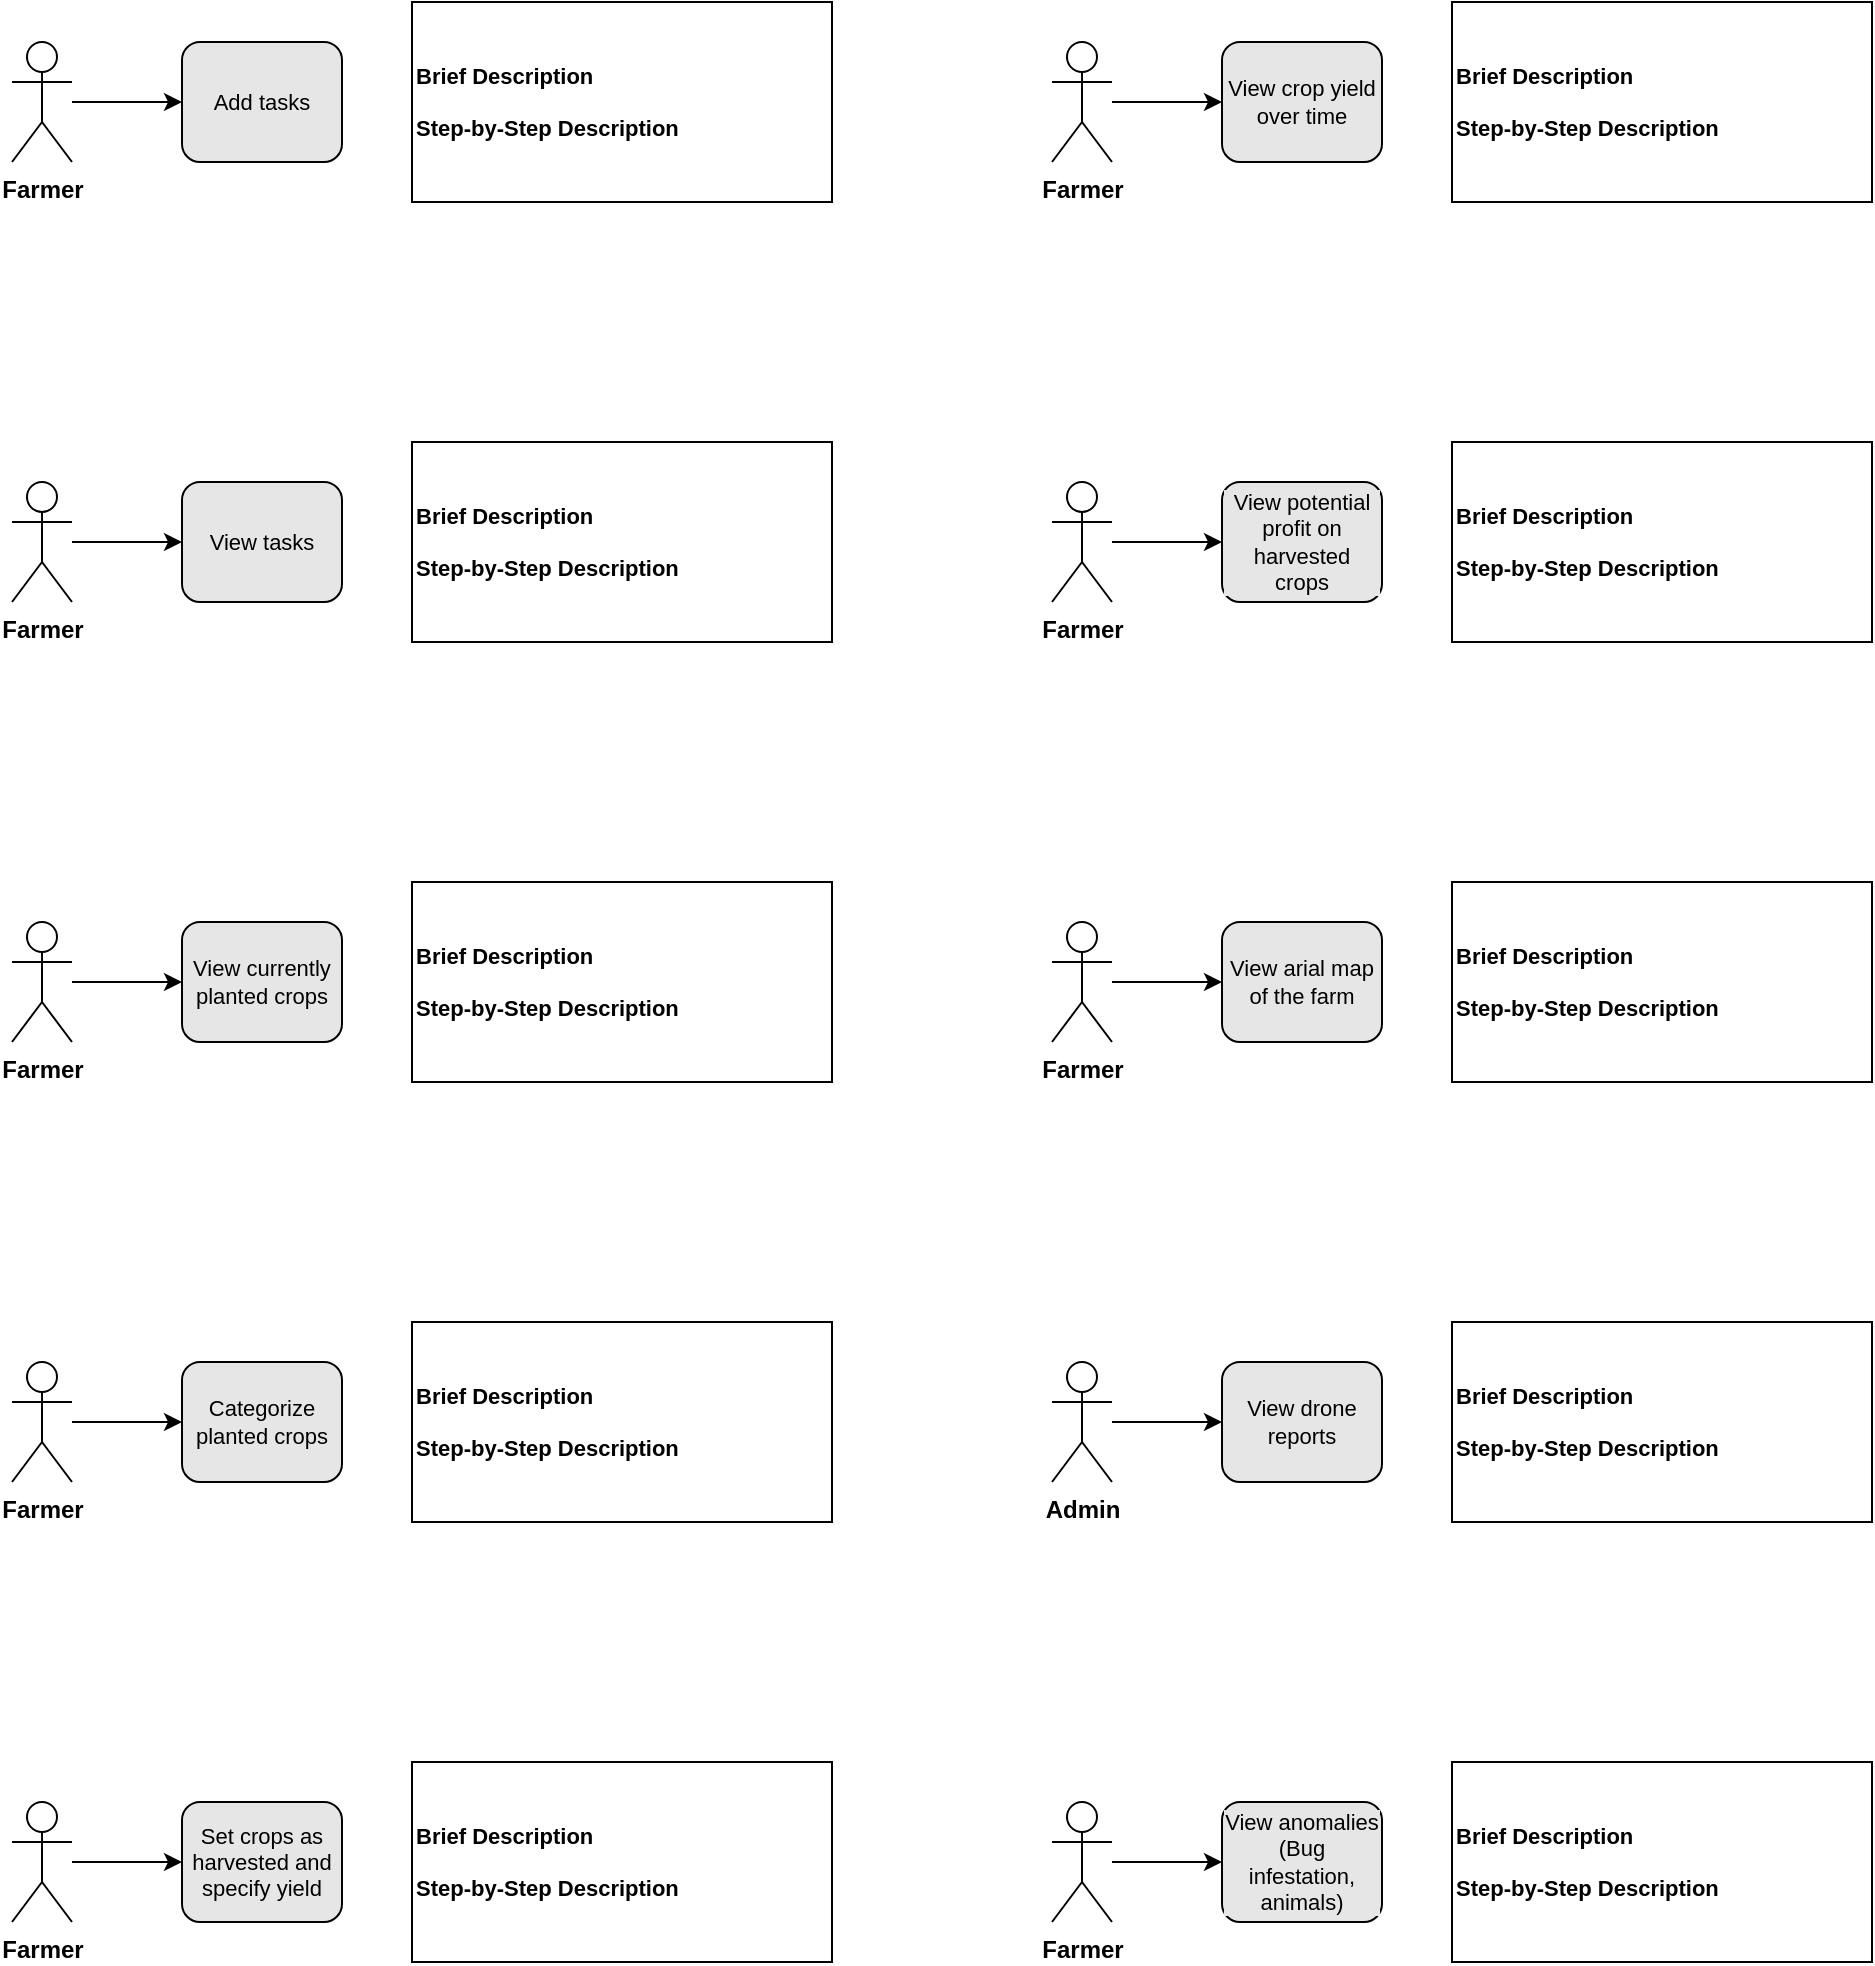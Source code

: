 <mxfile version="15.2.7" type="github">
  <diagram id="J1I_I8joS9Wcs13R1j_C" name="Page-1">
    <mxGraphModel dx="459" dy="1053" grid="1" gridSize="10" guides="1" tooltips="1" connect="1" arrows="1" fold="1" page="1" pageScale="1" pageWidth="850" pageHeight="1100" math="0" shadow="0">
      <root>
        <mxCell id="0" />
        <mxCell id="1" parent="0" />
        <mxCell id="ELMtdARnUCFMFokrfSqK-4" style="edgeStyle=orthogonalEdgeStyle;rounded=0;orthogonalLoop=1;jettySize=auto;html=1;entryX=0;entryY=0.5;entryDx=0;entryDy=0;" parent="1" source="ELMtdARnUCFMFokrfSqK-1" target="ELMtdARnUCFMFokrfSqK-3" edge="1">
          <mxGeometry relative="1" as="geometry" />
        </mxCell>
        <mxCell id="ELMtdARnUCFMFokrfSqK-1" value="&lt;div&gt;&lt;b&gt;Farmer&lt;/b&gt;&lt;/div&gt;" style="shape=umlActor;verticalLabelPosition=bottom;verticalAlign=top;html=1;" parent="1" vertex="1">
          <mxGeometry x="40" y="70" width="30" height="60" as="geometry" />
        </mxCell>
        <mxCell id="ELMtdARnUCFMFokrfSqK-3" value="Add tasks" style="rounded=1;whiteSpace=wrap;html=1;fontSize=11;labelBackgroundColor=#E6E6E6;fillColor=#E6E6E6;labelBorderColor=none;" parent="1" vertex="1">
          <mxGeometry x="125" y="70" width="80" height="60" as="geometry" />
        </mxCell>
        <mxCell id="ELMtdARnUCFMFokrfSqK-6" style="edgeStyle=orthogonalEdgeStyle;rounded=0;orthogonalLoop=1;jettySize=auto;html=1;entryX=0;entryY=0.5;entryDx=0;entryDy=0;" parent="1" source="ELMtdARnUCFMFokrfSqK-7" target="ELMtdARnUCFMFokrfSqK-8" edge="1">
          <mxGeometry relative="1" as="geometry" />
        </mxCell>
        <mxCell id="ELMtdARnUCFMFokrfSqK-7" value="&lt;div&gt;&lt;b&gt;Farmer&lt;/b&gt;&lt;/div&gt;" style="shape=umlActor;verticalLabelPosition=bottom;verticalAlign=top;html=1;" parent="1" vertex="1">
          <mxGeometry x="40" y="290" width="30" height="60" as="geometry" />
        </mxCell>
        <mxCell id="ELMtdARnUCFMFokrfSqK-8" value="&lt;div&gt;View tasks&lt;/div&gt;" style="rounded=1;whiteSpace=wrap;html=1;fontSize=11;labelBackgroundColor=#E6E6E6;fillColor=#E6E6E6;labelBorderColor=none;" parent="1" vertex="1">
          <mxGeometry x="125" y="290" width="80" height="60" as="geometry" />
        </mxCell>
        <mxCell id="ELMtdARnUCFMFokrfSqK-10" style="edgeStyle=orthogonalEdgeStyle;rounded=0;orthogonalLoop=1;jettySize=auto;html=1;entryX=0;entryY=0.5;entryDx=0;entryDy=0;" parent="1" source="ELMtdARnUCFMFokrfSqK-11" target="ELMtdARnUCFMFokrfSqK-12" edge="1">
          <mxGeometry relative="1" as="geometry" />
        </mxCell>
        <mxCell id="ELMtdARnUCFMFokrfSqK-11" value="&lt;div&gt;&lt;b&gt;Farmer&lt;/b&gt;&lt;/div&gt;" style="shape=umlActor;verticalLabelPosition=bottom;verticalAlign=top;html=1;" parent="1" vertex="1">
          <mxGeometry x="40" y="510" width="30" height="60" as="geometry" />
        </mxCell>
        <mxCell id="ELMtdARnUCFMFokrfSqK-12" value="View currently planted crops" style="rounded=1;whiteSpace=wrap;html=1;fontSize=11;labelBackgroundColor=#E6E6E6;fillColor=#E6E6E6;labelBorderColor=none;" parent="1" vertex="1">
          <mxGeometry x="125" y="510" width="80" height="60" as="geometry" />
        </mxCell>
        <mxCell id="ELMtdARnUCFMFokrfSqK-14" style="edgeStyle=orthogonalEdgeStyle;rounded=0;orthogonalLoop=1;jettySize=auto;html=1;entryX=0;entryY=0.5;entryDx=0;entryDy=0;" parent="1" source="ELMtdARnUCFMFokrfSqK-15" target="ELMtdARnUCFMFokrfSqK-16" edge="1">
          <mxGeometry relative="1" as="geometry" />
        </mxCell>
        <mxCell id="ELMtdARnUCFMFokrfSqK-15" value="&lt;div&gt;&lt;b&gt;Farmer&lt;/b&gt;&lt;/div&gt;" style="shape=umlActor;verticalLabelPosition=bottom;verticalAlign=top;html=1;" parent="1" vertex="1">
          <mxGeometry x="40" y="730" width="30" height="60" as="geometry" />
        </mxCell>
        <mxCell id="ELMtdARnUCFMFokrfSqK-16" value="&lt;div&gt;Categorize planted crops&lt;br&gt;&lt;/div&gt;" style="rounded=1;whiteSpace=wrap;html=1;fontSize=11;labelBackgroundColor=#E6E6E6;fillColor=#E6E6E6;labelBorderColor=none;" parent="1" vertex="1">
          <mxGeometry x="125" y="730" width="80" height="60" as="geometry" />
        </mxCell>
        <mxCell id="ELMtdARnUCFMFokrfSqK-18" style="edgeStyle=orthogonalEdgeStyle;rounded=0;orthogonalLoop=1;jettySize=auto;html=1;entryX=0;entryY=0.5;entryDx=0;entryDy=0;" parent="1" source="ELMtdARnUCFMFokrfSqK-19" target="ELMtdARnUCFMFokrfSqK-20" edge="1">
          <mxGeometry relative="1" as="geometry" />
        </mxCell>
        <mxCell id="ELMtdARnUCFMFokrfSqK-19" value="&lt;div&gt;&lt;b&gt;Farmer&lt;/b&gt;&lt;/div&gt;" style="shape=umlActor;verticalLabelPosition=bottom;verticalAlign=top;html=1;" parent="1" vertex="1">
          <mxGeometry x="40" y="950" width="30" height="60" as="geometry" />
        </mxCell>
        <mxCell id="ELMtdARnUCFMFokrfSqK-20" value="Set crops as harvested and specify yield" style="rounded=1;whiteSpace=wrap;html=1;fontSize=11;labelBackgroundColor=#E6E6E6;fillColor=#E6E6E6;labelBorderColor=none;" parent="1" vertex="1">
          <mxGeometry x="125" y="950" width="80" height="60" as="geometry" />
        </mxCell>
        <mxCell id="ctOcrTvs5EJIbW--Lxd5-1" value="&lt;div style=&quot;font-size: 11px&quot; align=&quot;left&quot;&gt;&lt;font style=&quot;font-size: 11px&quot;&gt;&lt;b style=&quot;font-size: 11px&quot;&gt;Brief Description&lt;/b&gt;&lt;/font&gt;&lt;/div&gt;&lt;div style=&quot;font-size: 11px&quot; align=&quot;left&quot;&gt;&lt;font style=&quot;font-size: 11px&quot;&gt;&lt;b style=&quot;font-size: 11px&quot;&gt;&lt;br style=&quot;font-size: 11px&quot;&gt;&lt;/b&gt;&lt;/font&gt;&lt;/div&gt;&lt;div style=&quot;font-size: 11px&quot; align=&quot;left&quot;&gt;&lt;font style=&quot;font-size: 11px&quot;&gt;&lt;b style=&quot;font-size: 11px&quot;&gt;Step-by-Step Description&lt;br style=&quot;font-size: 11px&quot;&gt;&lt;/b&gt;&lt;/font&gt;&lt;/div&gt;" style="rounded=0;whiteSpace=wrap;html=1;align=left;fontSize=11;" vertex="1" parent="1">
          <mxGeometry x="240" y="50" width="210" height="100" as="geometry" />
        </mxCell>
        <mxCell id="ctOcrTvs5EJIbW--Lxd5-2" value="&lt;div style=&quot;font-size: 11px&quot; align=&quot;left&quot;&gt;&lt;font style=&quot;font-size: 11px&quot;&gt;&lt;b style=&quot;font-size: 11px&quot;&gt;Brief Description&lt;/b&gt;&lt;/font&gt;&lt;/div&gt;&lt;div style=&quot;font-size: 11px&quot; align=&quot;left&quot;&gt;&lt;font style=&quot;font-size: 11px&quot;&gt;&lt;b style=&quot;font-size: 11px&quot;&gt;&lt;br style=&quot;font-size: 11px&quot;&gt;&lt;/b&gt;&lt;/font&gt;&lt;/div&gt;&lt;div style=&quot;font-size: 11px&quot; align=&quot;left&quot;&gt;&lt;font style=&quot;font-size: 11px&quot;&gt;&lt;b style=&quot;font-size: 11px&quot;&gt;Step-by-Step Description&lt;br style=&quot;font-size: 11px&quot;&gt;&lt;/b&gt;&lt;/font&gt;&lt;/div&gt;" style="rounded=0;whiteSpace=wrap;html=1;align=left;fontSize=11;" vertex="1" parent="1">
          <mxGeometry x="240" y="270" width="210" height="100" as="geometry" />
        </mxCell>
        <mxCell id="ctOcrTvs5EJIbW--Lxd5-3" value="&lt;div style=&quot;font-size: 11px&quot; align=&quot;left&quot;&gt;&lt;font style=&quot;font-size: 11px&quot;&gt;&lt;b style=&quot;font-size: 11px&quot;&gt;Brief Description&lt;/b&gt;&lt;/font&gt;&lt;/div&gt;&lt;div style=&quot;font-size: 11px&quot; align=&quot;left&quot;&gt;&lt;font style=&quot;font-size: 11px&quot;&gt;&lt;b style=&quot;font-size: 11px&quot;&gt;&lt;br style=&quot;font-size: 11px&quot;&gt;&lt;/b&gt;&lt;/font&gt;&lt;/div&gt;&lt;div style=&quot;font-size: 11px&quot; align=&quot;left&quot;&gt;&lt;font style=&quot;font-size: 11px&quot;&gt;&lt;b style=&quot;font-size: 11px&quot;&gt;Step-by-Step Description&lt;br style=&quot;font-size: 11px&quot;&gt;&lt;/b&gt;&lt;/font&gt;&lt;/div&gt;" style="rounded=0;whiteSpace=wrap;html=1;align=left;fontSize=11;" vertex="1" parent="1">
          <mxGeometry x="240" y="490" width="210" height="100" as="geometry" />
        </mxCell>
        <mxCell id="ctOcrTvs5EJIbW--Lxd5-4" value="&lt;div style=&quot;font-size: 11px&quot; align=&quot;left&quot;&gt;&lt;font style=&quot;font-size: 11px&quot;&gt;&lt;b style=&quot;font-size: 11px&quot;&gt;Brief Description&lt;/b&gt;&lt;/font&gt;&lt;/div&gt;&lt;div style=&quot;font-size: 11px&quot; align=&quot;left&quot;&gt;&lt;font style=&quot;font-size: 11px&quot;&gt;&lt;b style=&quot;font-size: 11px&quot;&gt;&lt;br style=&quot;font-size: 11px&quot;&gt;&lt;/b&gt;&lt;/font&gt;&lt;/div&gt;&lt;div style=&quot;font-size: 11px&quot; align=&quot;left&quot;&gt;&lt;font style=&quot;font-size: 11px&quot;&gt;&lt;b style=&quot;font-size: 11px&quot;&gt;Step-by-Step Description&lt;/b&gt;&lt;/font&gt;&lt;/div&gt;" style="rounded=0;whiteSpace=wrap;html=1;align=left;fontSize=11;" vertex="1" parent="1">
          <mxGeometry x="240" y="930" width="210" height="100" as="geometry" />
        </mxCell>
        <mxCell id="ctOcrTvs5EJIbW--Lxd5-6" value="&lt;div style=&quot;font-size: 11px&quot; align=&quot;left&quot;&gt;&lt;font style=&quot;font-size: 11px&quot;&gt;&lt;b style=&quot;font-size: 11px&quot;&gt;Brief Description&lt;/b&gt;&lt;/font&gt;&lt;/div&gt;&lt;div style=&quot;font-size: 11px&quot; align=&quot;left&quot;&gt;&lt;font style=&quot;font-size: 11px&quot;&gt;&lt;b style=&quot;font-size: 11px&quot;&gt;&lt;br style=&quot;font-size: 11px&quot;&gt;&lt;/b&gt;&lt;/font&gt;&lt;/div&gt;&lt;div style=&quot;font-size: 11px&quot; align=&quot;left&quot;&gt;&lt;font style=&quot;font-size: 11px&quot;&gt;&lt;b style=&quot;font-size: 11px&quot;&gt;Step-by-Step Description&lt;/b&gt;&lt;/font&gt;&lt;/div&gt;" style="rounded=0;whiteSpace=wrap;html=1;align=left;fontSize=11;" vertex="1" parent="1">
          <mxGeometry x="240" y="710" width="210" height="100" as="geometry" />
        </mxCell>
        <mxCell id="ctOcrTvs5EJIbW--Lxd5-7" style="edgeStyle=orthogonalEdgeStyle;rounded=0;orthogonalLoop=1;jettySize=auto;html=1;entryX=0;entryY=0.5;entryDx=0;entryDy=0;" edge="1" parent="1" source="ctOcrTvs5EJIbW--Lxd5-8" target="ctOcrTvs5EJIbW--Lxd5-9">
          <mxGeometry relative="1" as="geometry" />
        </mxCell>
        <mxCell id="ctOcrTvs5EJIbW--Lxd5-8" value="&lt;div&gt;&lt;b&gt;Farmer&lt;/b&gt;&lt;/div&gt;" style="shape=umlActor;verticalLabelPosition=bottom;verticalAlign=top;html=1;" vertex="1" parent="1">
          <mxGeometry x="560" y="70" width="30" height="60" as="geometry" />
        </mxCell>
        <mxCell id="ctOcrTvs5EJIbW--Lxd5-9" value="View crop yield over time" style="rounded=1;whiteSpace=wrap;html=1;fontSize=11;labelBackgroundColor=#E6E6E6;fillColor=#E6E6E6;labelBorderColor=none;" vertex="1" parent="1">
          <mxGeometry x="645" y="70" width="80" height="60" as="geometry" />
        </mxCell>
        <mxCell id="ctOcrTvs5EJIbW--Lxd5-10" style="edgeStyle=orthogonalEdgeStyle;rounded=0;orthogonalLoop=1;jettySize=auto;html=1;entryX=0;entryY=0.5;entryDx=0;entryDy=0;" edge="1" parent="1" source="ctOcrTvs5EJIbW--Lxd5-11" target="ctOcrTvs5EJIbW--Lxd5-12">
          <mxGeometry relative="1" as="geometry" />
        </mxCell>
        <mxCell id="ctOcrTvs5EJIbW--Lxd5-11" value="&lt;div&gt;&lt;b&gt;Farmer&lt;/b&gt;&lt;/div&gt;" style="shape=umlActor;verticalLabelPosition=bottom;verticalAlign=top;html=1;" vertex="1" parent="1">
          <mxGeometry x="560" y="290" width="30" height="60" as="geometry" />
        </mxCell>
        <mxCell id="ctOcrTvs5EJIbW--Lxd5-12" value="View potential profit on harvested crops" style="rounded=1;whiteSpace=wrap;html=1;fontSize=11;labelBackgroundColor=#E6E6E6;fillColor=#E6E6E6;labelBorderColor=none;" vertex="1" parent="1">
          <mxGeometry x="645" y="290" width="80" height="60" as="geometry" />
        </mxCell>
        <mxCell id="ctOcrTvs5EJIbW--Lxd5-13" style="edgeStyle=orthogonalEdgeStyle;rounded=0;orthogonalLoop=1;jettySize=auto;html=1;entryX=0;entryY=0.5;entryDx=0;entryDy=0;" edge="1" parent="1" source="ctOcrTvs5EJIbW--Lxd5-14" target="ctOcrTvs5EJIbW--Lxd5-15">
          <mxGeometry relative="1" as="geometry" />
        </mxCell>
        <mxCell id="ctOcrTvs5EJIbW--Lxd5-14" value="&lt;div&gt;&lt;b&gt;Farmer&lt;/b&gt;&lt;/div&gt;" style="shape=umlActor;verticalLabelPosition=bottom;verticalAlign=top;html=1;" vertex="1" parent="1">
          <mxGeometry x="560" y="510" width="30" height="60" as="geometry" />
        </mxCell>
        <mxCell id="ctOcrTvs5EJIbW--Lxd5-15" value="View arial map of the farm" style="rounded=1;whiteSpace=wrap;html=1;fontSize=11;labelBackgroundColor=#E6E6E6;fillColor=#E6E6E6;labelBorderColor=none;" vertex="1" parent="1">
          <mxGeometry x="645" y="510" width="80" height="60" as="geometry" />
        </mxCell>
        <mxCell id="ctOcrTvs5EJIbW--Lxd5-16" style="edgeStyle=orthogonalEdgeStyle;rounded=0;orthogonalLoop=1;jettySize=auto;html=1;entryX=0;entryY=0.5;entryDx=0;entryDy=0;" edge="1" parent="1" source="ctOcrTvs5EJIbW--Lxd5-17" target="ctOcrTvs5EJIbW--Lxd5-18">
          <mxGeometry relative="1" as="geometry" />
        </mxCell>
        <mxCell id="ctOcrTvs5EJIbW--Lxd5-17" value="&lt;b&gt;Admin&lt;/b&gt;" style="shape=umlActor;verticalLabelPosition=bottom;verticalAlign=top;html=1;" vertex="1" parent="1">
          <mxGeometry x="560" y="730" width="30" height="60" as="geometry" />
        </mxCell>
        <mxCell id="ctOcrTvs5EJIbW--Lxd5-18" value="View drone reports" style="rounded=1;whiteSpace=wrap;html=1;fontSize=11;labelBackgroundColor=#E6E6E6;fillColor=#E6E6E6;labelBorderColor=none;" vertex="1" parent="1">
          <mxGeometry x="645" y="730" width="80" height="60" as="geometry" />
        </mxCell>
        <mxCell id="ctOcrTvs5EJIbW--Lxd5-19" style="edgeStyle=orthogonalEdgeStyle;rounded=0;orthogonalLoop=1;jettySize=auto;html=1;entryX=0;entryY=0.5;entryDx=0;entryDy=0;" edge="1" parent="1" source="ctOcrTvs5EJIbW--Lxd5-20" target="ctOcrTvs5EJIbW--Lxd5-21">
          <mxGeometry relative="1" as="geometry" />
        </mxCell>
        <mxCell id="ctOcrTvs5EJIbW--Lxd5-20" value="&lt;div&gt;&lt;b&gt;Farmer&lt;/b&gt;&lt;/div&gt;" style="shape=umlActor;verticalLabelPosition=bottom;verticalAlign=top;html=1;" vertex="1" parent="1">
          <mxGeometry x="560" y="950" width="30" height="60" as="geometry" />
        </mxCell>
        <mxCell id="ctOcrTvs5EJIbW--Lxd5-21" value="View anomalies (Bug infestation, animals)" style="rounded=1;whiteSpace=wrap;html=1;fontSize=11;labelBackgroundColor=#E6E6E6;fillColor=#E6E6E6;labelBorderColor=none;" vertex="1" parent="1">
          <mxGeometry x="645" y="950" width="80" height="60" as="geometry" />
        </mxCell>
        <mxCell id="ctOcrTvs5EJIbW--Lxd5-22" value="&lt;div style=&quot;font-size: 11px&quot; align=&quot;left&quot;&gt;&lt;font style=&quot;font-size: 11px&quot;&gt;&lt;b style=&quot;font-size: 11px&quot;&gt;Brief Description&lt;/b&gt;&lt;/font&gt;&lt;/div&gt;&lt;div style=&quot;font-size: 11px&quot; align=&quot;left&quot;&gt;&lt;font style=&quot;font-size: 11px&quot;&gt;&lt;b style=&quot;font-size: 11px&quot;&gt;&lt;br style=&quot;font-size: 11px&quot;&gt;&lt;/b&gt;&lt;/font&gt;&lt;/div&gt;&lt;div style=&quot;font-size: 11px&quot; align=&quot;left&quot;&gt;&lt;font style=&quot;font-size: 11px&quot;&gt;&lt;b style=&quot;font-size: 11px&quot;&gt;Step-by-Step Description&lt;br style=&quot;font-size: 11px&quot;&gt;&lt;/b&gt;&lt;/font&gt;&lt;/div&gt;" style="rounded=0;whiteSpace=wrap;html=1;align=left;fontSize=11;" vertex="1" parent="1">
          <mxGeometry x="760" y="50" width="210" height="100" as="geometry" />
        </mxCell>
        <mxCell id="ctOcrTvs5EJIbW--Lxd5-23" value="&lt;div style=&quot;font-size: 11px&quot; align=&quot;left&quot;&gt;&lt;font style=&quot;font-size: 11px&quot;&gt;&lt;b style=&quot;font-size: 11px&quot;&gt;Brief Description&lt;/b&gt;&lt;/font&gt;&lt;/div&gt;&lt;div style=&quot;font-size: 11px&quot; align=&quot;left&quot;&gt;&lt;font style=&quot;font-size: 11px&quot;&gt;&lt;b style=&quot;font-size: 11px&quot;&gt;&lt;br style=&quot;font-size: 11px&quot;&gt;&lt;/b&gt;&lt;/font&gt;&lt;/div&gt;&lt;div style=&quot;font-size: 11px&quot; align=&quot;left&quot;&gt;&lt;font style=&quot;font-size: 11px&quot;&gt;&lt;b style=&quot;font-size: 11px&quot;&gt;Step-by-Step Description&lt;br style=&quot;font-size: 11px&quot;&gt;&lt;/b&gt;&lt;/font&gt;&lt;/div&gt;" style="rounded=0;whiteSpace=wrap;html=1;align=left;fontSize=11;" vertex="1" parent="1">
          <mxGeometry x="760" y="270" width="210" height="100" as="geometry" />
        </mxCell>
        <mxCell id="ctOcrTvs5EJIbW--Lxd5-24" value="&lt;div style=&quot;font-size: 11px&quot; align=&quot;left&quot;&gt;&lt;font style=&quot;font-size: 11px&quot;&gt;&lt;b style=&quot;font-size: 11px&quot;&gt;Brief Description&lt;/b&gt;&lt;/font&gt;&lt;/div&gt;&lt;div style=&quot;font-size: 11px&quot; align=&quot;left&quot;&gt;&lt;font style=&quot;font-size: 11px&quot;&gt;&lt;b style=&quot;font-size: 11px&quot;&gt;&lt;br style=&quot;font-size: 11px&quot;&gt;&lt;/b&gt;&lt;/font&gt;&lt;/div&gt;&lt;div style=&quot;font-size: 11px&quot; align=&quot;left&quot;&gt;&lt;font style=&quot;font-size: 11px&quot;&gt;&lt;b style=&quot;font-size: 11px&quot;&gt;Step-by-Step Description&lt;br style=&quot;font-size: 11px&quot;&gt;&lt;/b&gt;&lt;/font&gt;&lt;/div&gt;" style="rounded=0;whiteSpace=wrap;html=1;align=left;fontSize=11;" vertex="1" parent="1">
          <mxGeometry x="760" y="490" width="210" height="100" as="geometry" />
        </mxCell>
        <mxCell id="ctOcrTvs5EJIbW--Lxd5-25" value="&lt;div style=&quot;font-size: 11px&quot; align=&quot;left&quot;&gt;&lt;font style=&quot;font-size: 11px&quot;&gt;&lt;b style=&quot;font-size: 11px&quot;&gt;Brief Description&lt;/b&gt;&lt;/font&gt;&lt;/div&gt;&lt;div style=&quot;font-size: 11px&quot; align=&quot;left&quot;&gt;&lt;font style=&quot;font-size: 11px&quot;&gt;&lt;b style=&quot;font-size: 11px&quot;&gt;&lt;br style=&quot;font-size: 11px&quot;&gt;&lt;/b&gt;&lt;/font&gt;&lt;/div&gt;&lt;div style=&quot;font-size: 11px&quot; align=&quot;left&quot;&gt;&lt;font style=&quot;font-size: 11px&quot;&gt;&lt;b style=&quot;font-size: 11px&quot;&gt;Step-by-Step Description&lt;/b&gt;&lt;/font&gt;&lt;/div&gt;" style="rounded=0;whiteSpace=wrap;html=1;align=left;fontSize=11;" vertex="1" parent="1">
          <mxGeometry x="760" y="930" width="210" height="100" as="geometry" />
        </mxCell>
        <mxCell id="ctOcrTvs5EJIbW--Lxd5-26" value="&lt;div style=&quot;font-size: 11px&quot; align=&quot;left&quot;&gt;&lt;font style=&quot;font-size: 11px&quot;&gt;&lt;b style=&quot;font-size: 11px&quot;&gt;Brief Description&lt;/b&gt;&lt;/font&gt;&lt;/div&gt;&lt;div style=&quot;font-size: 11px&quot; align=&quot;left&quot;&gt;&lt;font style=&quot;font-size: 11px&quot;&gt;&lt;b style=&quot;font-size: 11px&quot;&gt;&lt;br style=&quot;font-size: 11px&quot;&gt;&lt;/b&gt;&lt;/font&gt;&lt;/div&gt;&lt;div style=&quot;font-size: 11px&quot; align=&quot;left&quot;&gt;&lt;font style=&quot;font-size: 11px&quot;&gt;&lt;b style=&quot;font-size: 11px&quot;&gt;Step-by-Step Description&lt;/b&gt;&lt;/font&gt;&lt;/div&gt;" style="rounded=0;whiteSpace=wrap;html=1;align=left;fontSize=11;" vertex="1" parent="1">
          <mxGeometry x="760" y="710" width="210" height="100" as="geometry" />
        </mxCell>
      </root>
    </mxGraphModel>
  </diagram>
</mxfile>
